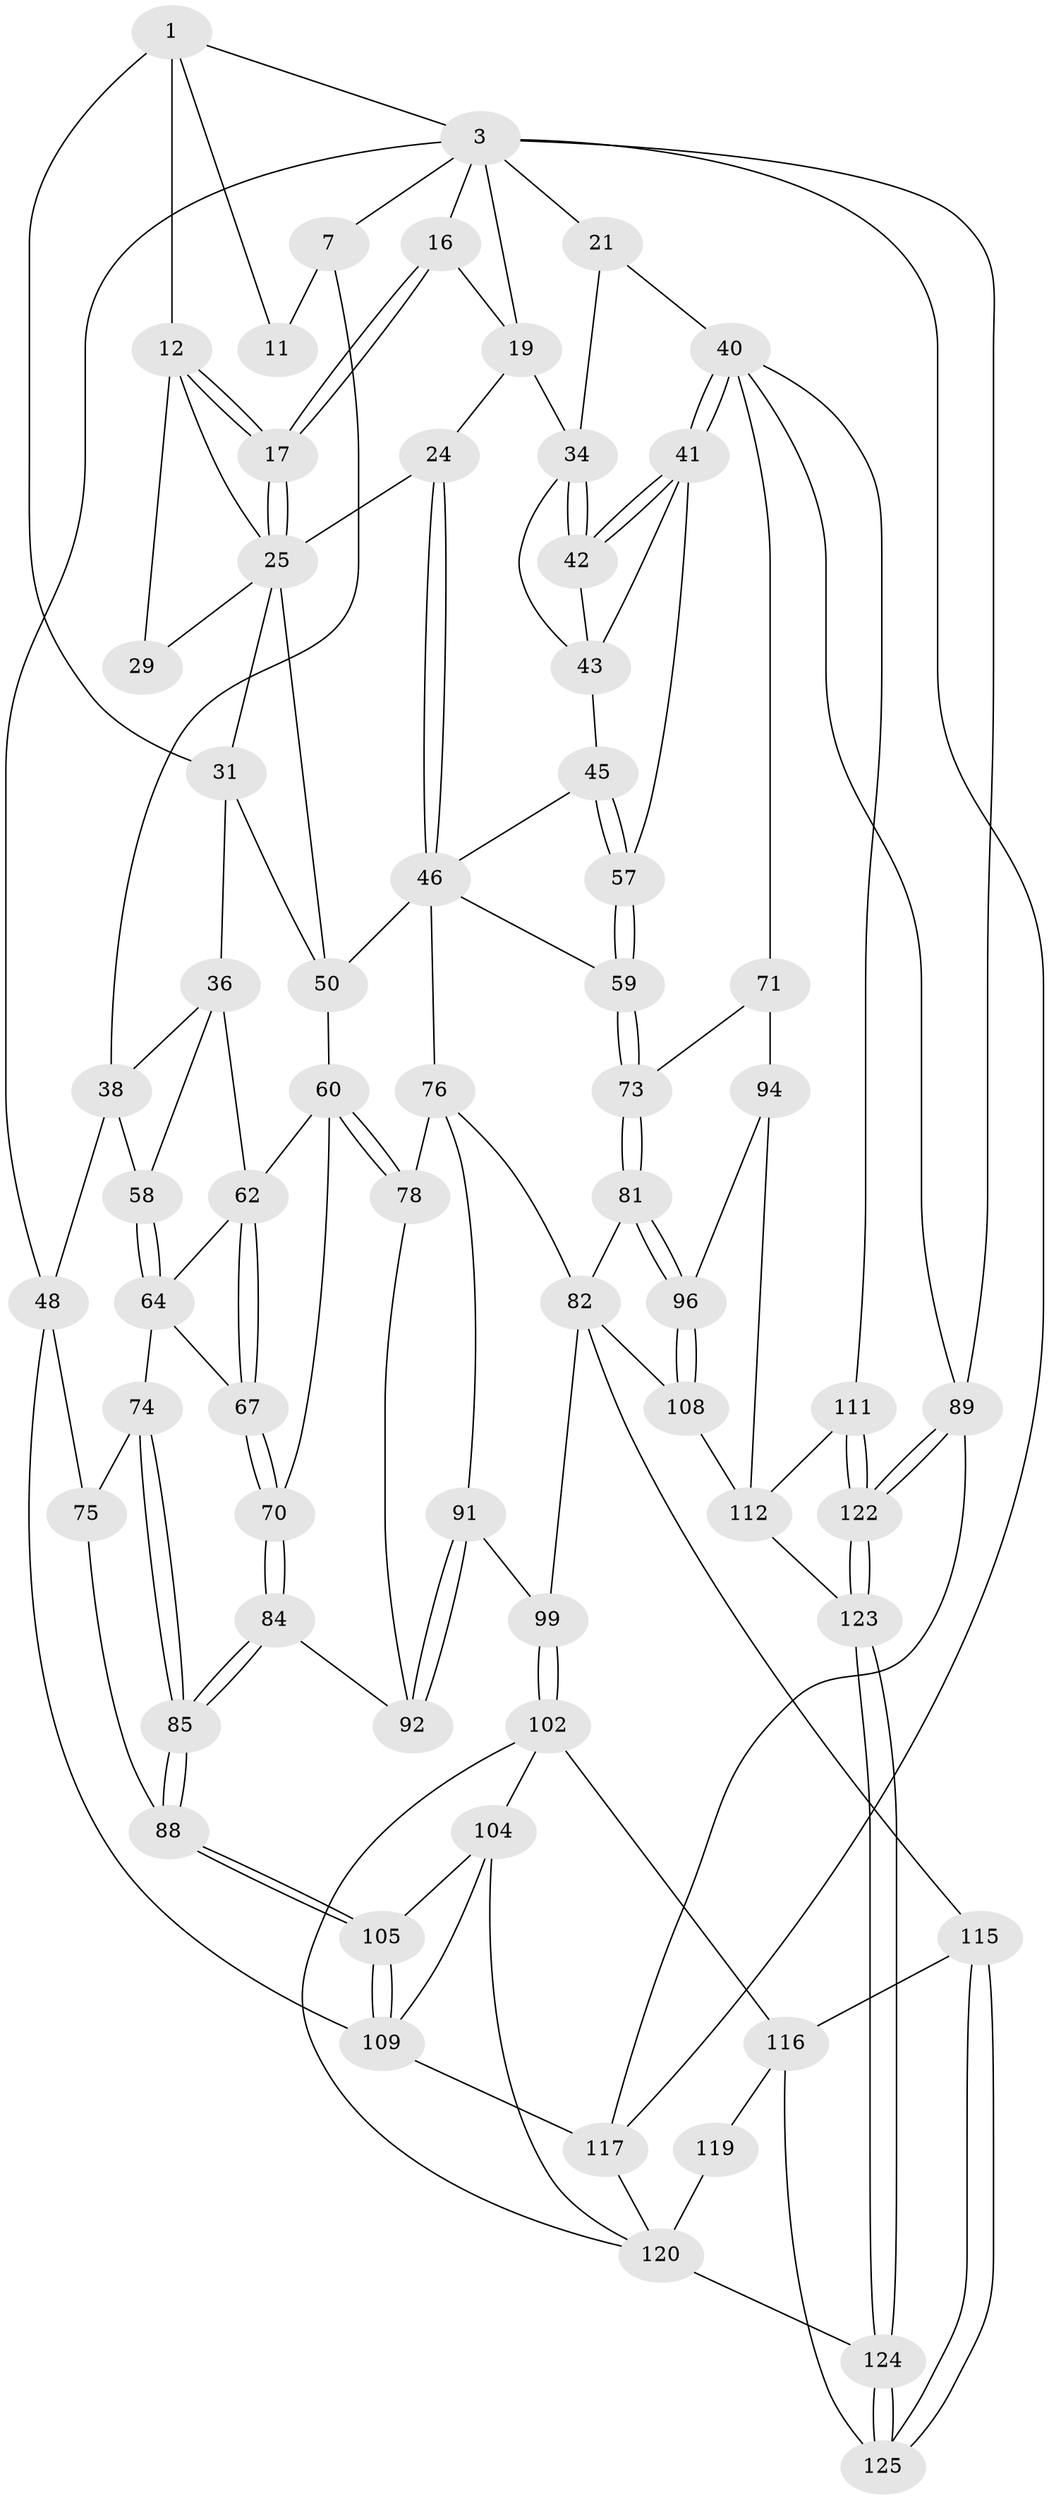 // original degree distribution, {3: 0.023076923076923078, 4: 0.2230769230769231, 5: 0.5307692307692308, 6: 0.2230769230769231}
// Generated by graph-tools (version 1.1) at 2025/21/03/04/25 18:21:39]
// undirected, 65 vertices, 146 edges
graph export_dot {
graph [start="1"]
  node [color=gray90,style=filled];
  1 [pos="+0.41317585733803486+0",super="+2+9"];
  3 [pos="+0.7833541923890216+0",super="+15+4"];
  7 [pos="+0+0",super="+8+33"];
  11 [pos="+0.22167345633694588+0.06742360788940056"];
  12 [pos="+0.6491361167134223+0",super="+13"];
  16 [pos="+0.7296507307527774+0.08973654910391328",super="+20"];
  17 [pos="+0.6613202095644516+0.09377399012382329"];
  19 [pos="+0.8152472025269786+0.1514810035209985",super="+23"];
  21 [pos="+1+0.07526459274601988",super="+22"];
  24 [pos="+0.7827936163454348+0.19054332119262343"];
  25 [pos="+0.6487973527627273+0.1546112391744345",super="+26"];
  29 [pos="+0.43652386873880056+0.1289915465534724"];
  31 [pos="+0.40859720574534936+0.19839220219277556",super="+32"];
  34 [pos="+0.9442355180162036+0.14719795890374338",super="+35"];
  36 [pos="+0.27705107806162305+0.22617697746796292",super="+37"];
  38 [pos="+0.16356569379624608+0.21990089553474046",super="+54+39"];
  40 [pos="+1+0.30212609656488804",super="+65"];
  41 [pos="+1+0.29068208895284986",super="+47"];
  42 [pos="+0.9599538712687194+0.20710612993244218"];
  43 [pos="+0.897958940105179+0.22732461585762787",super="+44"];
  45 [pos="+0.8649371173367307+0.2731992408840855"];
  46 [pos="+0.780274376214947+0.233757992495262",super="+52"];
  48 [pos="+0+0.32623185943256644",super="+87+49"];
  50 [pos="+0.5914617524893113+0.3368563431927973",super="+51"];
  57 [pos="+0.8901964150792749+0.3692286823161891"];
  58 [pos="+0.10887951878342937+0.3692109359326122"];
  59 [pos="+0.7480988034808472+0.4203418938035347"];
  60 [pos="+0.4895485263552827+0.37027684585168624",super="+61"];
  62 [pos="+0.30193805403395735+0.3568621901520662",super="+63"];
  64 [pos="+0.19349779638620698+0.402014945212081",super="+68"];
  67 [pos="+0.3095155621983933+0.4931829406640055"];
  70 [pos="+0.34599147982616457+0.5329929421780432"];
  71 [pos="+0.9918138979976125+0.5729526322811215",super="+72+97"];
  73 [pos="+0.7571887512545892+0.48267881888365566"];
  74 [pos="+0.18784737964168072+0.4859789185271172"];
  75 [pos="+0.06271163810246354+0.4997708753626027",super="+86"];
  76 [pos="+0.5542380417645897+0.5649941516252563",super="+83+77"];
  78 [pos="+0.4779709266946243+0.42057109080211236",super="+79"];
  81 [pos="+0.6222867837234107+0.6245408595337932"];
  82 [pos="+0.6199340274554215+0.6252318502013906",super="+106"];
  84 [pos="+0.24674582994250674+0.6224324117779003"];
  85 [pos="+0.20190994530675438+0.6268639400464087"];
  88 [pos="+0.17300757813752426+0.6518603079665949"];
  89 [pos="+1+1"];
  91 [pos="+0.478237108788729+0.6529001461683743"];
  92 [pos="+0.47068405331988433+0.6477938688037326",super="+93"];
  94 [pos="+0.7939901168070429+0.7159382698082247",super="+95"];
  96 [pos="+0.779081715444544+0.721288888099461"];
  99 [pos="+0.3078779567251783+0.6644535067478952",super="+100"];
  102 [pos="+0.34217257973135673+0.8180741300741847",super="+103+114"];
  104 [pos="+0.23034889787345925+0.8460837734017522",super="+126"];
  105 [pos="+0.15784307884523152+0.6800550383643593"];
  108 [pos="+0.6359437553453209+0.8277423466071849"];
  109 [pos="+0+0.7626061337986793",super="+110"];
  111 [pos="+0.8373686690272794+0.8361815345992953"];
  112 [pos="+0.8333820443260983+0.8349500782688472",super="+113"];
  115 [pos="+0.5365871029665216+0.8662213451920926"];
  116 [pos="+0.45087638099951555+0.8666453620764635",super="+118"];
  117 [pos="+0+1"];
  119 [pos="+0.427467070788679+0.9380534941607012"];
  120 [pos="+0.4098661098245201+0.9422182445678846",super="+121"];
  122 [pos="+1+1"];
  123 [pos="+0.715949915222325+1"];
  124 [pos="+0.6289981391429389+1"];
  125 [pos="+0.5781321021256767+1"];
  1 -- 3;
  1 -- 12 [weight=2];
  1 -- 11;
  1 -- 31;
  3 -- 16 [weight=2];
  3 -- 7;
  3 -- 48;
  3 -- 19;
  3 -- 21 [weight=2];
  3 -- 117;
  3 -- 89;
  7 -- 11 [weight=2];
  7 -- 38;
  12 -- 17;
  12 -- 17;
  12 -- 29 [weight=2];
  12 -- 25;
  16 -- 17;
  16 -- 17;
  16 -- 19;
  17 -- 25;
  17 -- 25;
  19 -- 24;
  19 -- 34;
  21 -- 40;
  21 -- 34;
  24 -- 25;
  24 -- 46;
  24 -- 46;
  25 -- 50;
  25 -- 29;
  25 -- 31;
  31 -- 36;
  31 -- 50;
  34 -- 42;
  34 -- 42;
  34 -- 43;
  36 -- 58;
  36 -- 38;
  36 -- 62;
  38 -- 48 [weight=2];
  38 -- 58;
  40 -- 41 [weight=2];
  40 -- 41;
  40 -- 89;
  40 -- 71 [weight=2];
  40 -- 111;
  41 -- 42;
  41 -- 42;
  41 -- 57;
  41 -- 43;
  42 -- 43;
  43 -- 45;
  45 -- 46;
  45 -- 57;
  45 -- 57;
  46 -- 50;
  46 -- 59;
  46 -- 76;
  48 -- 75 [weight=2];
  48 -- 109;
  50 -- 60;
  57 -- 59;
  57 -- 59;
  58 -- 64;
  58 -- 64;
  59 -- 73;
  59 -- 73;
  60 -- 78 [weight=2];
  60 -- 78;
  60 -- 62;
  60 -- 70;
  62 -- 67;
  62 -- 67;
  62 -- 64;
  64 -- 74;
  64 -- 67;
  67 -- 70;
  67 -- 70;
  70 -- 84;
  70 -- 84;
  71 -- 73;
  71 -- 94 [weight=2];
  73 -- 81;
  73 -- 81;
  74 -- 75;
  74 -- 85;
  74 -- 85;
  75 -- 88;
  76 -- 82;
  76 -- 91;
  76 -- 78 [weight=2];
  78 -- 92;
  81 -- 82;
  81 -- 96;
  81 -- 96;
  82 -- 115;
  82 -- 99;
  82 -- 108;
  84 -- 85;
  84 -- 85;
  84 -- 92;
  85 -- 88;
  85 -- 88;
  88 -- 105;
  88 -- 105;
  89 -- 122;
  89 -- 122;
  89 -- 117;
  91 -- 92;
  91 -- 92;
  91 -- 99;
  94 -- 96;
  94 -- 112;
  96 -- 108;
  96 -- 108;
  99 -- 102 [weight=2];
  99 -- 102;
  102 -- 104;
  102 -- 116;
  102 -- 120;
  104 -- 105;
  104 -- 120;
  104 -- 109;
  105 -- 109;
  105 -- 109;
  108 -- 112;
  109 -- 117;
  111 -- 112;
  111 -- 122;
  111 -- 122;
  112 -- 123;
  115 -- 116;
  115 -- 125;
  115 -- 125;
  116 -- 125;
  116 -- 119;
  117 -- 120;
  119 -- 120 [weight=2];
  120 -- 124;
  122 -- 123;
  122 -- 123;
  123 -- 124;
  123 -- 124;
  124 -- 125;
  124 -- 125;
}
